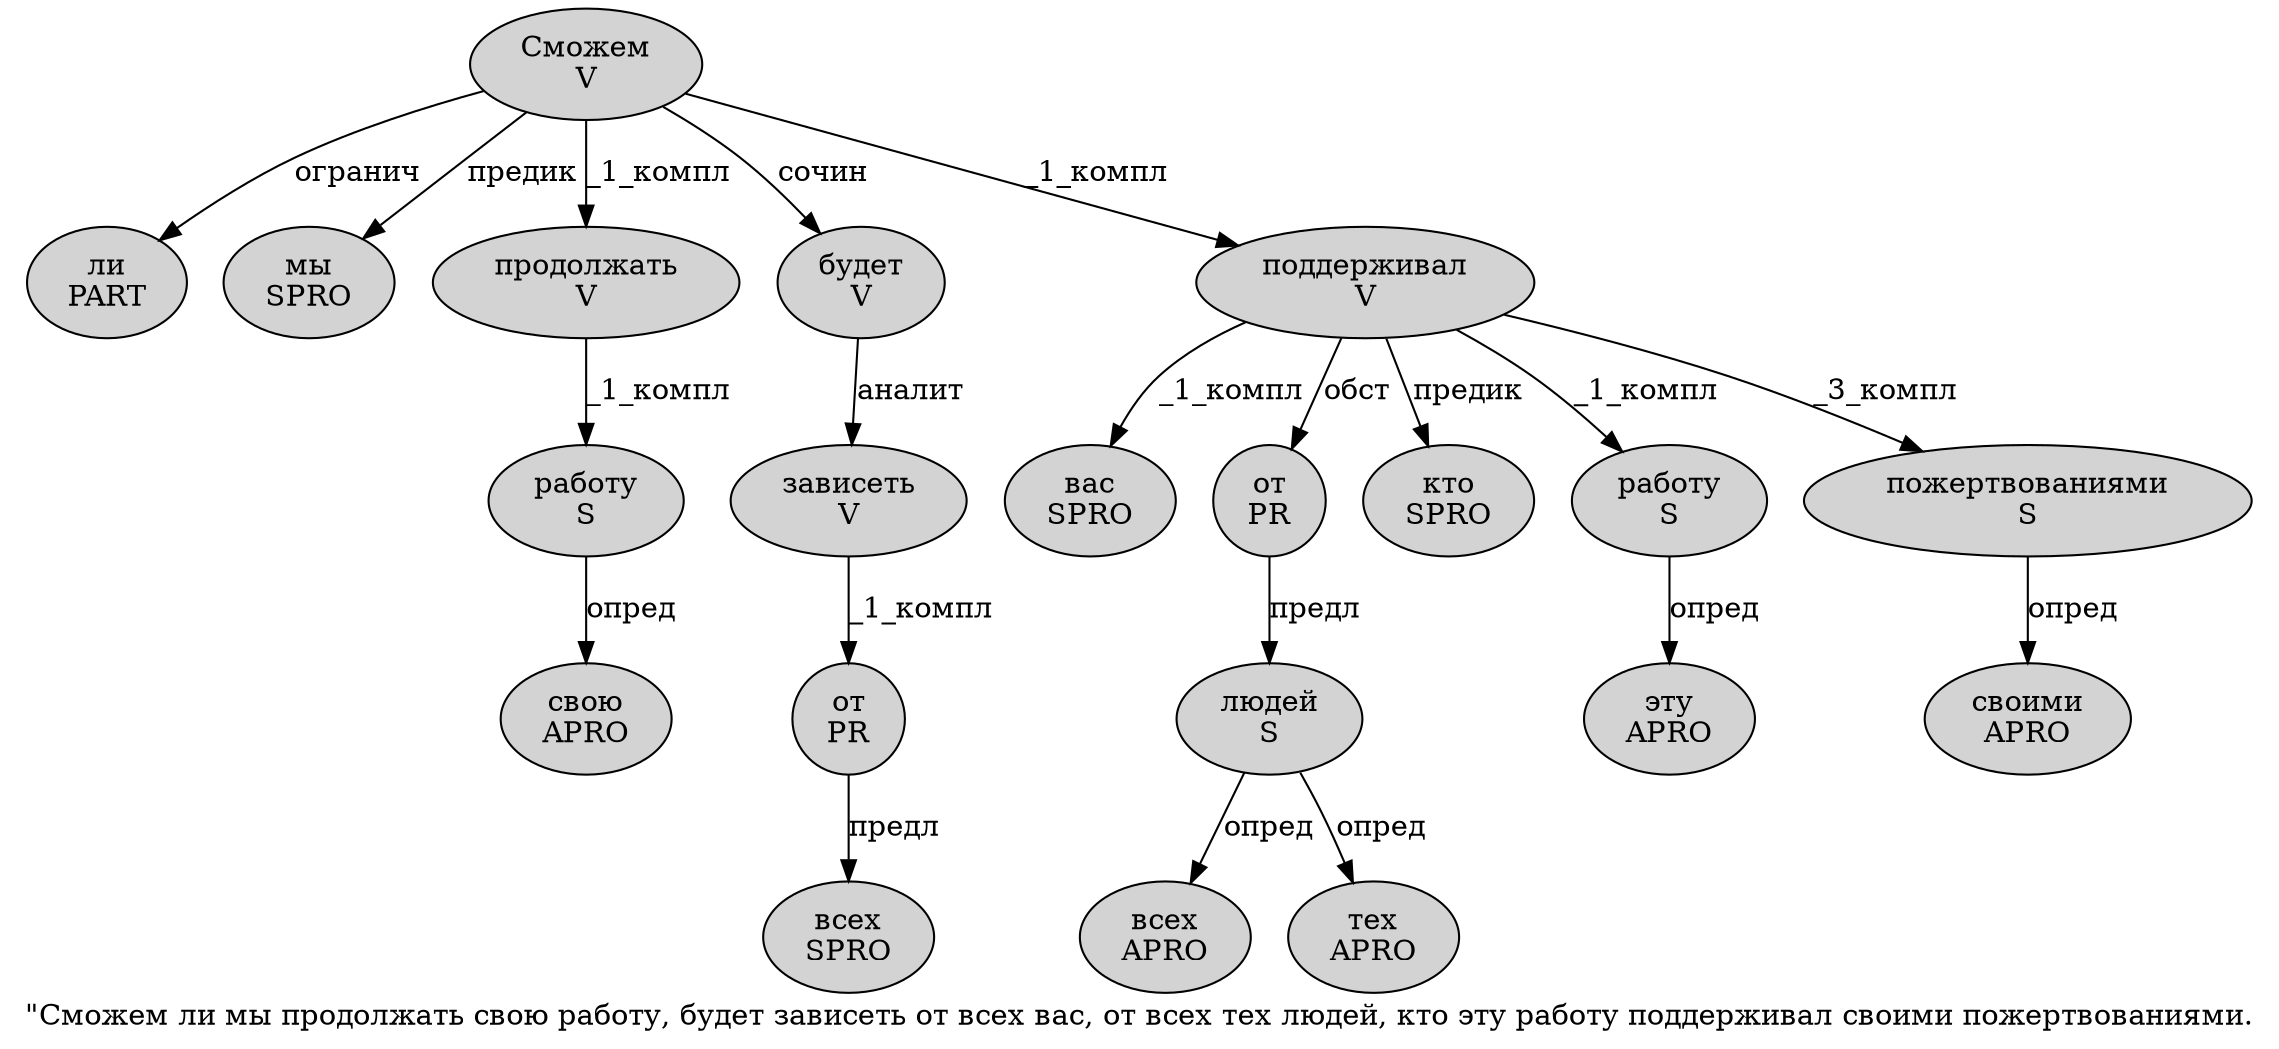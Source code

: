 digraph SENTENCE_1463 {
	graph [label="\"Сможем ли мы продолжать свою работу, будет зависеть от всех вас, от всех тех людей, кто эту работу поддерживал своими пожертвованиями."]
	node [style=filled]
		1 [label="Сможем
V" color="" fillcolor=lightgray penwidth=1 shape=ellipse]
		2 [label="ли
PART" color="" fillcolor=lightgray penwidth=1 shape=ellipse]
		3 [label="мы
SPRO" color="" fillcolor=lightgray penwidth=1 shape=ellipse]
		4 [label="продолжать
V" color="" fillcolor=lightgray penwidth=1 shape=ellipse]
		5 [label="свою
APRO" color="" fillcolor=lightgray penwidth=1 shape=ellipse]
		6 [label="работу
S" color="" fillcolor=lightgray penwidth=1 shape=ellipse]
		8 [label="будет
V" color="" fillcolor=lightgray penwidth=1 shape=ellipse]
		9 [label="зависеть
V" color="" fillcolor=lightgray penwidth=1 shape=ellipse]
		10 [label="от
PR" color="" fillcolor=lightgray penwidth=1 shape=ellipse]
		11 [label="всех
SPRO" color="" fillcolor=lightgray penwidth=1 shape=ellipse]
		12 [label="вас
SPRO" color="" fillcolor=lightgray penwidth=1 shape=ellipse]
		14 [label="от
PR" color="" fillcolor=lightgray penwidth=1 shape=ellipse]
		15 [label="всех
APRO" color="" fillcolor=lightgray penwidth=1 shape=ellipse]
		16 [label="тех
APRO" color="" fillcolor=lightgray penwidth=1 shape=ellipse]
		17 [label="людей
S" color="" fillcolor=lightgray penwidth=1 shape=ellipse]
		19 [label="кто
SPRO" color="" fillcolor=lightgray penwidth=1 shape=ellipse]
		20 [label="эту
APRO" color="" fillcolor=lightgray penwidth=1 shape=ellipse]
		21 [label="работу
S" color="" fillcolor=lightgray penwidth=1 shape=ellipse]
		22 [label="поддерживал
V" color="" fillcolor=lightgray penwidth=1 shape=ellipse]
		23 [label="своими
APRO" color="" fillcolor=lightgray penwidth=1 shape=ellipse]
		24 [label="пожертвованиями
S" color="" fillcolor=lightgray penwidth=1 shape=ellipse]
			10 -> 11 [label="предл"]
			21 -> 20 [label="опред"]
			9 -> 10 [label="_1_компл"]
			4 -> 6 [label="_1_компл"]
			22 -> 12 [label="_1_компл"]
			22 -> 14 [label="обст"]
			22 -> 19 [label="предик"]
			22 -> 21 [label="_1_компл"]
			22 -> 24 [label="_3_компл"]
			6 -> 5 [label="опред"]
			17 -> 15 [label="опред"]
			17 -> 16 [label="опред"]
			8 -> 9 [label="аналит"]
			14 -> 17 [label="предл"]
			1 -> 2 [label="огранич"]
			1 -> 3 [label="предик"]
			1 -> 4 [label="_1_компл"]
			1 -> 8 [label="сочин"]
			1 -> 22 [label="_1_компл"]
			24 -> 23 [label="опред"]
}